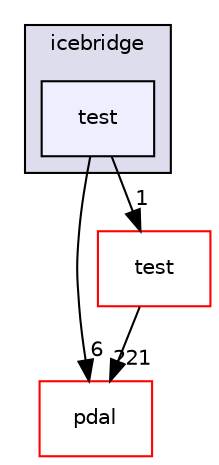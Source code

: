 digraph "pdal/plugins/icebridge/test" {
  compound=true
  node [ fontsize="10", fontname="Helvetica"];
  edge [ labelfontsize="10", labelfontname="Helvetica"];
  subgraph clusterdir_1fc2b12e19451896e0011e2f51eb7065 {
    graph [ bgcolor="#ddddee", pencolor="black", label="icebridge" fontname="Helvetica", fontsize="10", URL="dir_1fc2b12e19451896e0011e2f51eb7065.html"]
  dir_9c712091132930520f526af52daa252d [shape=box, label="test", style="filled", fillcolor="#eeeeff", pencolor="black", URL="dir_9c712091132930520f526af52daa252d.html"];
  }
  dir_37e2adedb6e706efcbfadb5213756005 [shape=box label="pdal" fillcolor="white" style="filled" color="red" URL="dir_37e2adedb6e706efcbfadb5213756005.html"];
  dir_88aa5027650279860e272a4a9998da6e [shape=box label="test" fillcolor="white" style="filled" color="red" URL="dir_88aa5027650279860e272a4a9998da6e.html"];
  dir_9c712091132930520f526af52daa252d->dir_37e2adedb6e706efcbfadb5213756005 [headlabel="6", labeldistance=1.5 headhref="dir_000069_000050.html"];
  dir_9c712091132930520f526af52daa252d->dir_88aa5027650279860e272a4a9998da6e [headlabel="1", labeldistance=1.5 headhref="dir_000069_000012.html"];
  dir_88aa5027650279860e272a4a9998da6e->dir_37e2adedb6e706efcbfadb5213756005 [headlabel="221", labeldistance=1.5 headhref="dir_000012_000050.html"];
}
